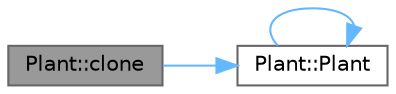 digraph "Plant::clone"
{
 // INTERACTIVE_SVG=YES
 // LATEX_PDF_SIZE
  bgcolor="transparent";
  edge [fontname=Helvetica,fontsize=10,labelfontname=Helvetica,labelfontsize=10];
  node [fontname=Helvetica,fontsize=10,shape=box,height=0.2,width=0.4];
  rankdir="LR";
  Node1 [id="Node000001",label="Plant::clone",height=0.2,width=0.4,color="gray40", fillcolor="grey60", style="filled", fontcolor="black",tooltip="Pure virtual clone method for Prototype pattern."];
  Node1 -> Node2 [id="edge1_Node000001_Node000002",color="steelblue1",style="solid",tooltip=" "];
  Node2 [id="Node000002",label="Plant::Plant",height=0.2,width=0.4,color="grey40", fillcolor="white", style="filled",URL="$class_plant.html#a0555b5ed34bc84fb6734d5bfd7723634",tooltip="Protected constructor for derived classes."];
  Node2 -> Node2 [id="edge2_Node000002_Node000002",color="steelblue1",style="solid",tooltip=" "];
}
